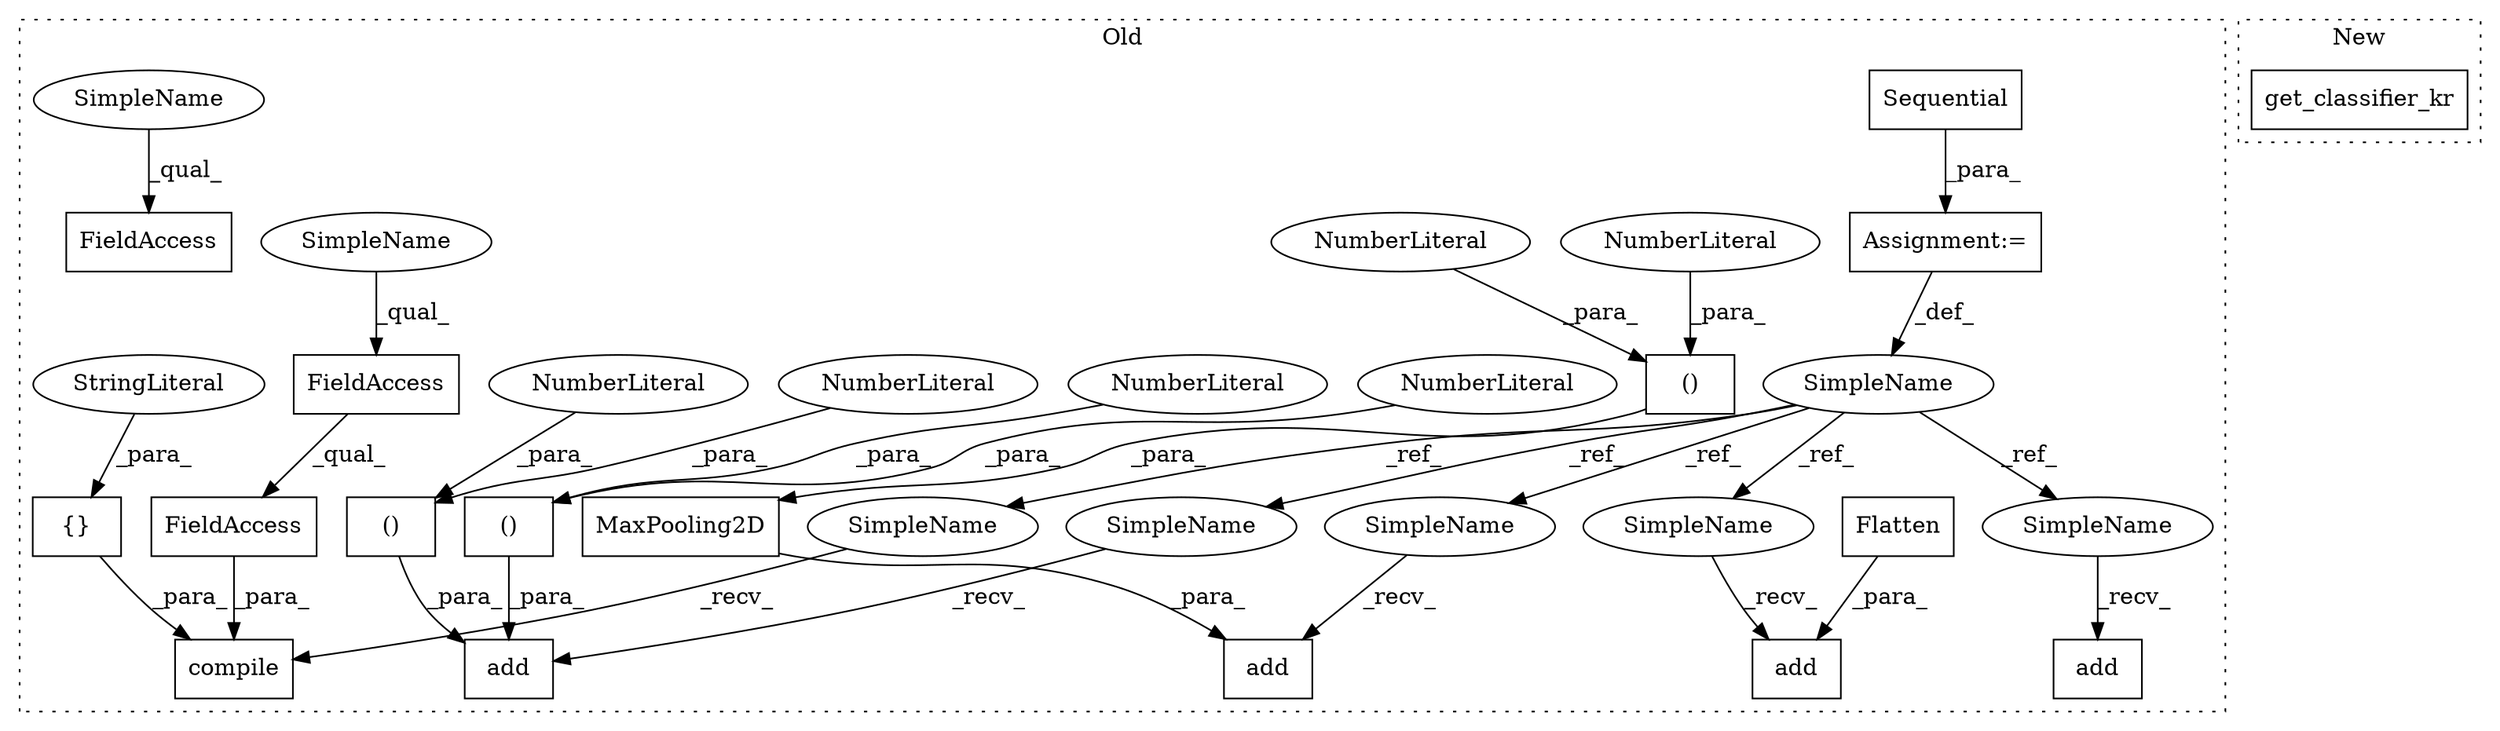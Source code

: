 digraph G {
subgraph cluster0 {
1 [label="Sequential" a="32" s="4639" l="12" shape="box"];
3 [label="add" a="32" s="4808,4821" l="4,1" shape="box"];
4 [label="SimpleName" a="42" s="4633" l="5" shape="ellipse"];
5 [label="compile" a="32" s="4870,4968" l="8,1" shape="box"];
6 [label="add" a="32" s="4663,4743" l="4,1" shape="box"];
7 [label="()" a="106" s="4681" l="15" shape="box"];
8 [label="add" a="32" s="4834,4857" l="4,1" shape="box"];
9 [label="()" a="106" s="4710" l="31" shape="box"];
10 [label="add" a="32" s="4756,4795" l="4,1" shape="box"];
11 [label="NumberLiteral" a="34" s="4681" l="1" shape="ellipse"];
12 [label="NumberLiteral" a="34" s="4710" l="2" shape="ellipse"];
13 [label="NumberLiteral" a="34" s="4740" l="1" shape="ellipse"];
14 [label="NumberLiteral" a="34" s="4695" l="1" shape="ellipse"];
15 [label="{}" a="4" s="4956,4967" l="1,1" shape="box"];
16 [label="Flatten" a="32" s="4812" l="9" shape="box"];
17 [label="StringLiteral" a="45" s="4957" l="10" shape="ellipse"];
18 [label="Assignment:=" a="7" s="4638" l="1" shape="box"];
19 [label="()" a="106" s="4778" l="15" shape="box"];
20 [label="NumberLiteral" a="34" s="4792" l="1" shape="ellipse"];
21 [label="NumberLiteral" a="34" s="4778" l="1" shape="ellipse"];
22 [label="MaxPooling2D" a="32" s="4760,4793" l="18,2" shape="box"];
23 [label="FieldAccess" a="22" s="4878" l="37" shape="box"];
24 [label="FieldAccess" a="22" s="4878" l="12" shape="box"];
25 [label="FieldAccess" a="22" s="4493" l="13" shape="box"];
26 [label="SimpleName" a="42" s="4878" l="5" shape="ellipse"];
27 [label="SimpleName" a="42" s="4493" l="5" shape="ellipse"];
28 [label="SimpleName" a="42" s="4864" l="5" shape="ellipse"];
29 [label="SimpleName" a="42" s="4828" l="5" shape="ellipse"];
30 [label="SimpleName" a="42" s="4657" l="5" shape="ellipse"];
31 [label="SimpleName" a="42" s="4750" l="5" shape="ellipse"];
32 [label="SimpleName" a="42" s="4802" l="5" shape="ellipse"];
label = "Old";
style="dotted";
}
subgraph cluster1 {
2 [label="get_classifier_kr" a="32" s="3096" l="19" shape="box"];
label = "New";
style="dotted";
}
1 -> 18 [label="_para_"];
4 -> 30 [label="_ref_"];
4 -> 32 [label="_ref_"];
4 -> 29 [label="_ref_"];
4 -> 28 [label="_ref_"];
4 -> 31 [label="_ref_"];
7 -> 6 [label="_para_"];
9 -> 6 [label="_para_"];
11 -> 7 [label="_para_"];
12 -> 9 [label="_para_"];
13 -> 9 [label="_para_"];
14 -> 7 [label="_para_"];
15 -> 5 [label="_para_"];
16 -> 3 [label="_para_"];
17 -> 15 [label="_para_"];
18 -> 4 [label="_def_"];
19 -> 22 [label="_para_"];
20 -> 19 [label="_para_"];
21 -> 19 [label="_para_"];
22 -> 10 [label="_para_"];
23 -> 5 [label="_para_"];
24 -> 23 [label="_qual_"];
26 -> 24 [label="_qual_"];
27 -> 25 [label="_qual_"];
28 -> 5 [label="_recv_"];
29 -> 8 [label="_recv_"];
30 -> 6 [label="_recv_"];
31 -> 10 [label="_recv_"];
32 -> 3 [label="_recv_"];
}